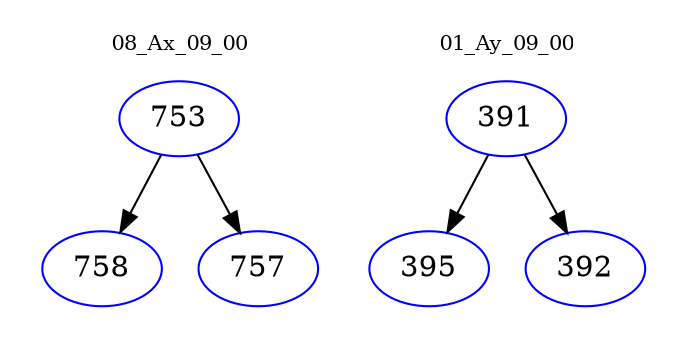 digraph{
subgraph cluster_0 {
color = white
label = "08_Ax_09_00";
fontsize=10;
T0_753 [label="753", color="blue"]
T0_753 -> T0_758 [color="black"]
T0_758 [label="758", color="blue"]
T0_753 -> T0_757 [color="black"]
T0_757 [label="757", color="blue"]
}
subgraph cluster_1 {
color = white
label = "01_Ay_09_00";
fontsize=10;
T1_391 [label="391", color="blue"]
T1_391 -> T1_395 [color="black"]
T1_395 [label="395", color="blue"]
T1_391 -> T1_392 [color="black"]
T1_392 [label="392", color="blue"]
}
}
